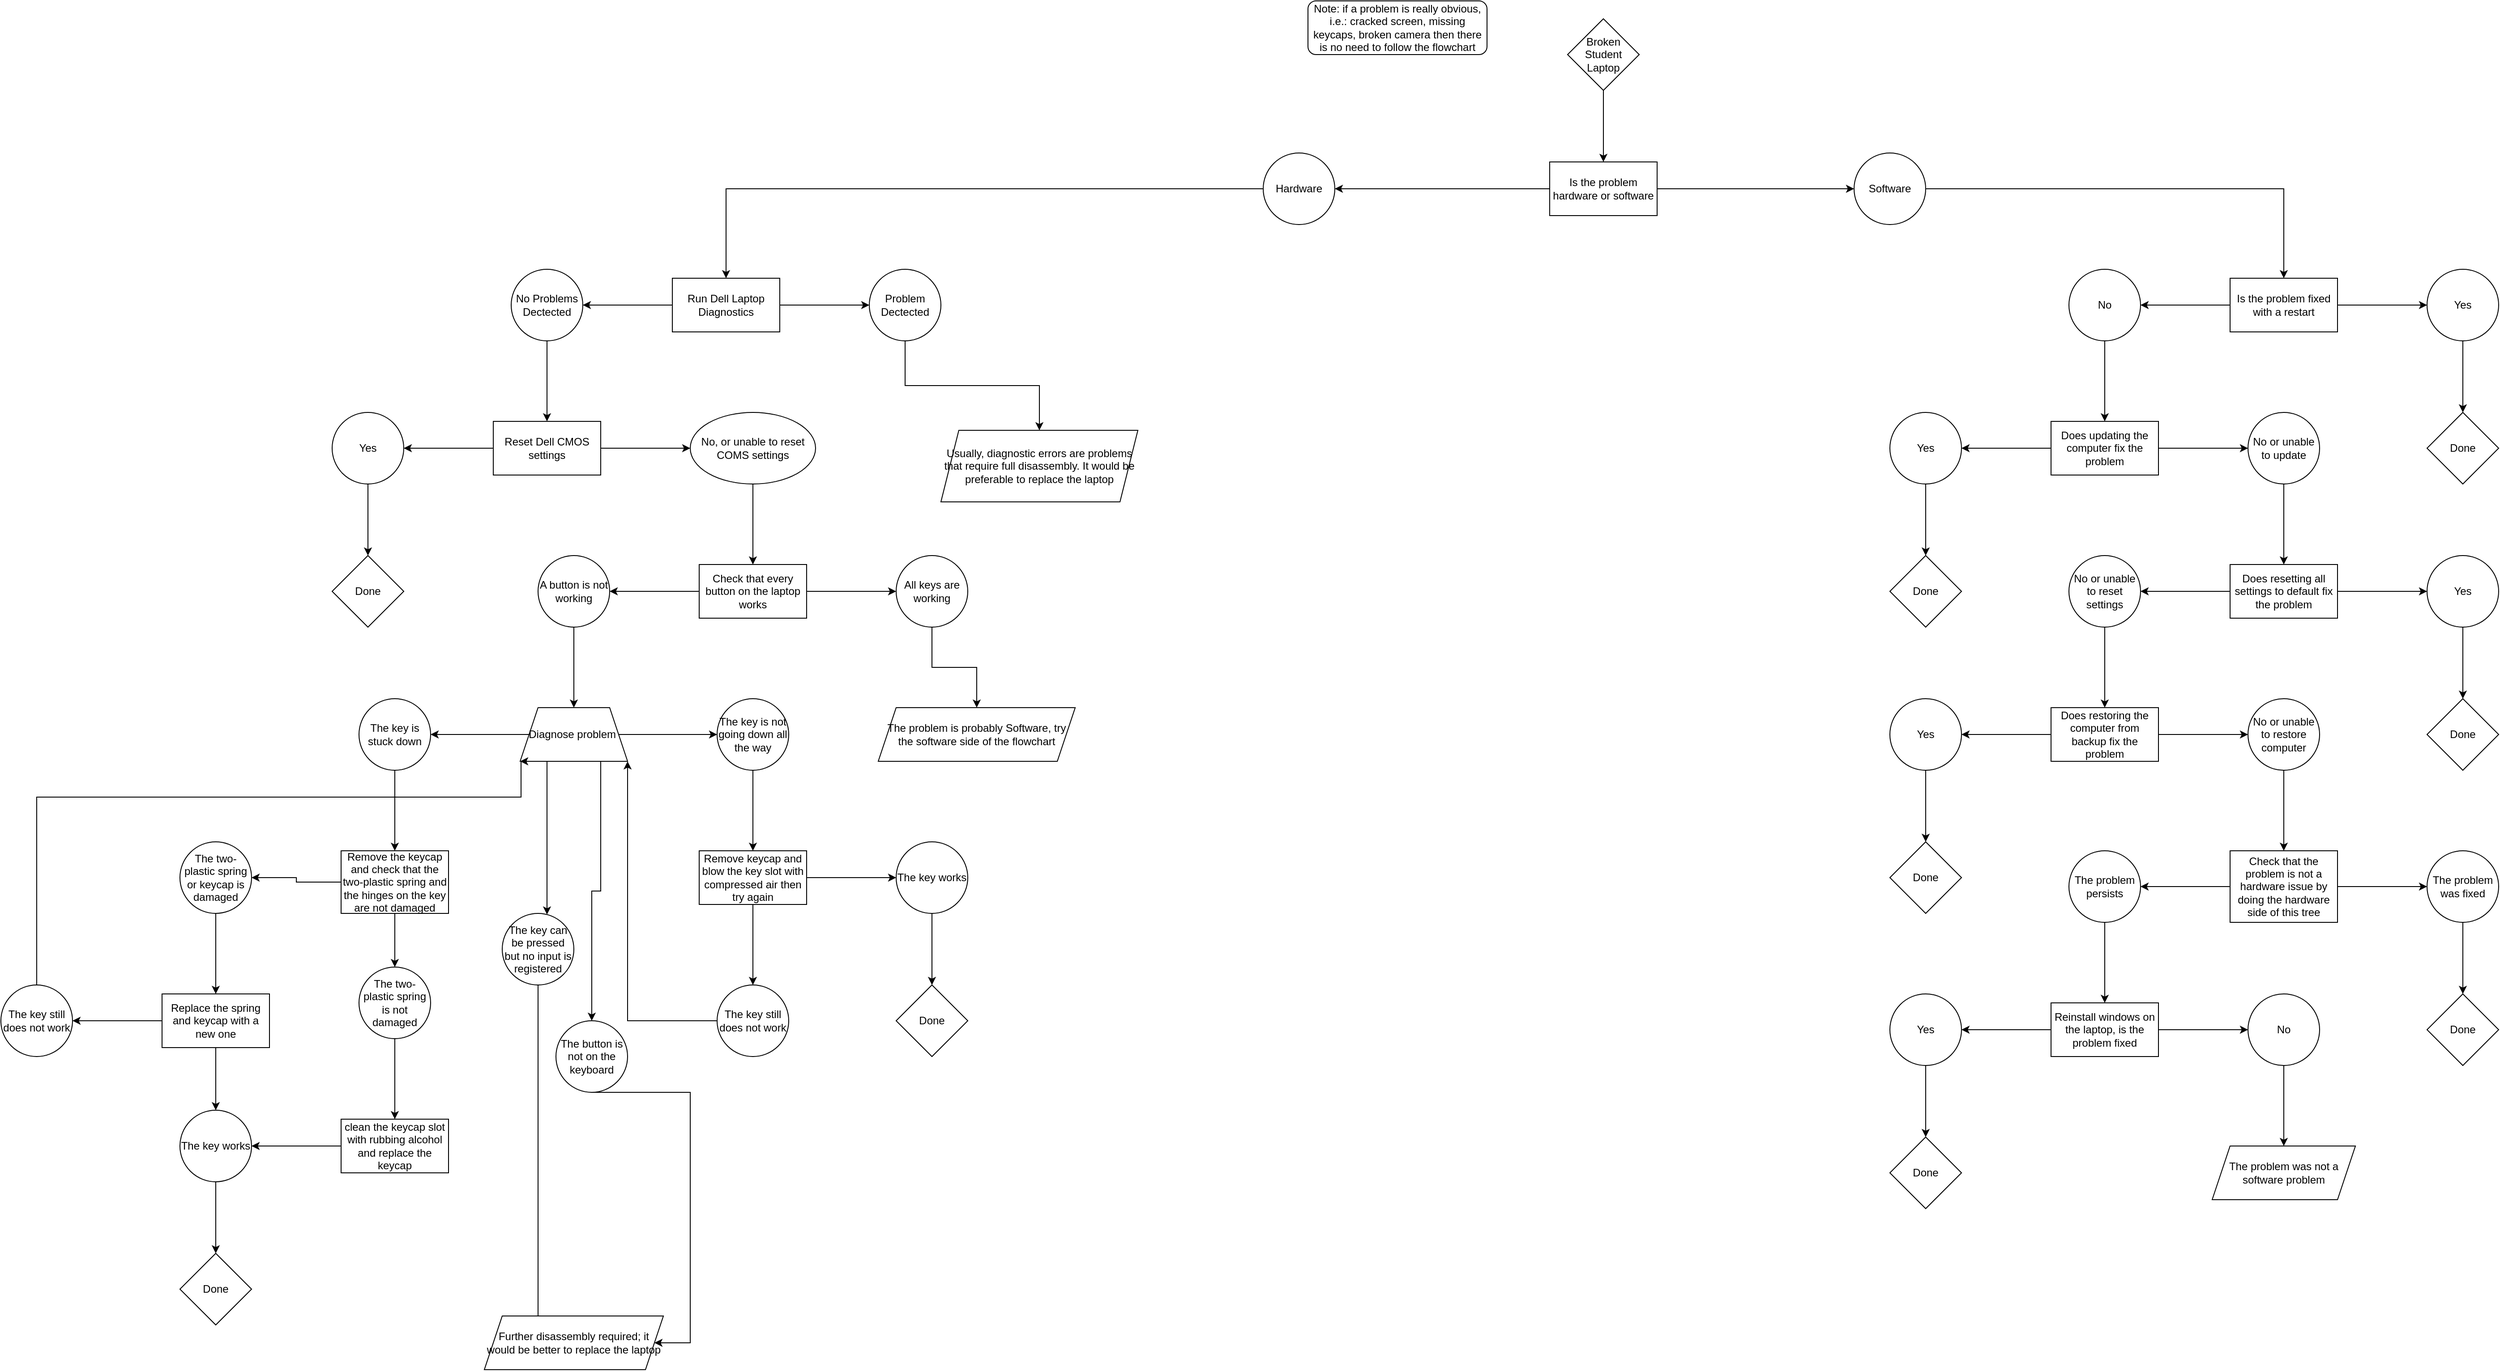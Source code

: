 <mxfile version="20.8.4" type="github">
  <diagram id="bGvrxRj8U3dmUhCTGbN-" name="Page-1">
    <mxGraphModel dx="2811" dy="659" grid="1" gridSize="10" guides="1" tooltips="1" connect="1" arrows="1" fold="1" page="1" pageScale="1" pageWidth="850" pageHeight="1100" math="0" shadow="0">
      <root>
        <mxCell id="0" />
        <mxCell id="1" parent="0" />
        <mxCell id="kA7GPqTjZ7eNshGZkS2o-3" style="edgeStyle=orthogonalEdgeStyle;rounded=0;orthogonalLoop=1;jettySize=auto;html=1;entryX=0.5;entryY=0;entryDx=0;entryDy=0;" edge="1" parent="1" source="kA7GPqTjZ7eNshGZkS2o-1" target="kA7GPqTjZ7eNshGZkS2o-2">
          <mxGeometry relative="1" as="geometry" />
        </mxCell>
        <mxCell id="kA7GPqTjZ7eNshGZkS2o-1" value="Broken Student Laptop" style="rhombus;whiteSpace=wrap;html=1;" vertex="1" parent="1">
          <mxGeometry x="360" y="40" width="80" height="80" as="geometry" />
        </mxCell>
        <mxCell id="kA7GPqTjZ7eNshGZkS2o-7" value="" style="edgeStyle=orthogonalEdgeStyle;rounded=0;orthogonalLoop=1;jettySize=auto;html=1;" edge="1" parent="1" source="kA7GPqTjZ7eNshGZkS2o-2" target="kA7GPqTjZ7eNshGZkS2o-6">
          <mxGeometry relative="1" as="geometry" />
        </mxCell>
        <mxCell id="kA7GPqTjZ7eNshGZkS2o-117" value="" style="edgeStyle=orthogonalEdgeStyle;rounded=0;orthogonalLoop=1;jettySize=auto;html=1;" edge="1" parent="1" source="kA7GPqTjZ7eNshGZkS2o-2" target="kA7GPqTjZ7eNshGZkS2o-116">
          <mxGeometry relative="1" as="geometry" />
        </mxCell>
        <mxCell id="kA7GPqTjZ7eNshGZkS2o-2" value="Is the problem hardware or software" style="whiteSpace=wrap;html=1;" vertex="1" parent="1">
          <mxGeometry x="340" y="200" width="120" height="60" as="geometry" />
        </mxCell>
        <mxCell id="kA7GPqTjZ7eNshGZkS2o-9" value="" style="edgeStyle=orthogonalEdgeStyle;rounded=0;orthogonalLoop=1;jettySize=auto;html=1;" edge="1" parent="1" source="kA7GPqTjZ7eNshGZkS2o-6" target="kA7GPqTjZ7eNshGZkS2o-8">
          <mxGeometry relative="1" as="geometry" />
        </mxCell>
        <mxCell id="kA7GPqTjZ7eNshGZkS2o-6" value="Software" style="ellipse;whiteSpace=wrap;html=1;" vertex="1" parent="1">
          <mxGeometry x="680" y="190" width="80" height="80" as="geometry" />
        </mxCell>
        <mxCell id="kA7GPqTjZ7eNshGZkS2o-11" value="" style="edgeStyle=orthogonalEdgeStyle;rounded=0;orthogonalLoop=1;jettySize=auto;html=1;" edge="1" parent="1" source="kA7GPqTjZ7eNshGZkS2o-8" target="kA7GPqTjZ7eNshGZkS2o-10">
          <mxGeometry relative="1" as="geometry" />
        </mxCell>
        <mxCell id="kA7GPqTjZ7eNshGZkS2o-18" value="" style="edgeStyle=orthogonalEdgeStyle;rounded=0;orthogonalLoop=1;jettySize=auto;html=1;" edge="1" parent="1" source="kA7GPqTjZ7eNshGZkS2o-8" target="kA7GPqTjZ7eNshGZkS2o-17">
          <mxGeometry relative="1" as="geometry" />
        </mxCell>
        <mxCell id="kA7GPqTjZ7eNshGZkS2o-8" value="Is the problem fixed with a restart" style="whiteSpace=wrap;html=1;" vertex="1" parent="1">
          <mxGeometry x="1100" y="330" width="120" height="60" as="geometry" />
        </mxCell>
        <mxCell id="kA7GPqTjZ7eNshGZkS2o-16" value="" style="edgeStyle=orthogonalEdgeStyle;rounded=0;orthogonalLoop=1;jettySize=auto;html=1;" edge="1" parent="1" source="kA7GPqTjZ7eNshGZkS2o-10" target="kA7GPqTjZ7eNshGZkS2o-15">
          <mxGeometry relative="1" as="geometry" />
        </mxCell>
        <mxCell id="kA7GPqTjZ7eNshGZkS2o-10" value="Yes" style="ellipse;whiteSpace=wrap;html=1;" vertex="1" parent="1">
          <mxGeometry x="1320" y="320" width="80" height="80" as="geometry" />
        </mxCell>
        <mxCell id="kA7GPqTjZ7eNshGZkS2o-15" value="Done" style="rhombus;whiteSpace=wrap;html=1;" vertex="1" parent="1">
          <mxGeometry x="1320" y="480" width="80" height="80" as="geometry" />
        </mxCell>
        <mxCell id="kA7GPqTjZ7eNshGZkS2o-20" value="" style="edgeStyle=orthogonalEdgeStyle;rounded=0;orthogonalLoop=1;jettySize=auto;html=1;" edge="1" parent="1" source="kA7GPqTjZ7eNshGZkS2o-17" target="kA7GPqTjZ7eNshGZkS2o-19">
          <mxGeometry relative="1" as="geometry" />
        </mxCell>
        <mxCell id="kA7GPqTjZ7eNshGZkS2o-17" value="No" style="ellipse;whiteSpace=wrap;html=1;" vertex="1" parent="1">
          <mxGeometry x="920" y="320" width="80" height="80" as="geometry" />
        </mxCell>
        <mxCell id="kA7GPqTjZ7eNshGZkS2o-22" value="" style="edgeStyle=orthogonalEdgeStyle;rounded=0;orthogonalLoop=1;jettySize=auto;html=1;" edge="1" parent="1" source="kA7GPqTjZ7eNshGZkS2o-19" target="kA7GPqTjZ7eNshGZkS2o-21">
          <mxGeometry relative="1" as="geometry" />
        </mxCell>
        <mxCell id="kA7GPqTjZ7eNshGZkS2o-24" value="" style="edgeStyle=orthogonalEdgeStyle;rounded=0;orthogonalLoop=1;jettySize=auto;html=1;" edge="1" parent="1" source="kA7GPqTjZ7eNshGZkS2o-19" target="kA7GPqTjZ7eNshGZkS2o-23">
          <mxGeometry relative="1" as="geometry" />
        </mxCell>
        <mxCell id="kA7GPqTjZ7eNshGZkS2o-19" value="Does updating the computer fix the problem" style="whiteSpace=wrap;html=1;" vertex="1" parent="1">
          <mxGeometry x="900" y="490" width="120" height="60" as="geometry" />
        </mxCell>
        <mxCell id="kA7GPqTjZ7eNshGZkS2o-26" value="" style="edgeStyle=orthogonalEdgeStyle;rounded=0;orthogonalLoop=1;jettySize=auto;html=1;" edge="1" parent="1" source="kA7GPqTjZ7eNshGZkS2o-21" target="kA7GPqTjZ7eNshGZkS2o-25">
          <mxGeometry relative="1" as="geometry" />
        </mxCell>
        <mxCell id="kA7GPqTjZ7eNshGZkS2o-21" value="Yes" style="ellipse;whiteSpace=wrap;html=1;" vertex="1" parent="1">
          <mxGeometry x="720" y="480" width="80" height="80" as="geometry" />
        </mxCell>
        <mxCell id="kA7GPqTjZ7eNshGZkS2o-28" value="" style="edgeStyle=orthogonalEdgeStyle;rounded=0;orthogonalLoop=1;jettySize=auto;html=1;" edge="1" parent="1" source="kA7GPqTjZ7eNshGZkS2o-23" target="kA7GPqTjZ7eNshGZkS2o-27">
          <mxGeometry relative="1" as="geometry" />
        </mxCell>
        <mxCell id="kA7GPqTjZ7eNshGZkS2o-23" value="No or unable to update" style="ellipse;whiteSpace=wrap;html=1;" vertex="1" parent="1">
          <mxGeometry x="1120" y="480" width="80" height="80" as="geometry" />
        </mxCell>
        <mxCell id="kA7GPqTjZ7eNshGZkS2o-25" value="Done" style="rhombus;whiteSpace=wrap;html=1;" vertex="1" parent="1">
          <mxGeometry x="720" y="640" width="80" height="80" as="geometry" />
        </mxCell>
        <mxCell id="kA7GPqTjZ7eNshGZkS2o-30" value="" style="edgeStyle=orthogonalEdgeStyle;rounded=0;orthogonalLoop=1;jettySize=auto;html=1;" edge="1" parent="1" source="kA7GPqTjZ7eNshGZkS2o-27" target="kA7GPqTjZ7eNshGZkS2o-29">
          <mxGeometry relative="1" as="geometry" />
        </mxCell>
        <mxCell id="kA7GPqTjZ7eNshGZkS2o-32" value="" style="edgeStyle=orthogonalEdgeStyle;rounded=0;orthogonalLoop=1;jettySize=auto;html=1;" edge="1" parent="1" source="kA7GPqTjZ7eNshGZkS2o-27" target="kA7GPqTjZ7eNshGZkS2o-31">
          <mxGeometry relative="1" as="geometry" />
        </mxCell>
        <mxCell id="kA7GPqTjZ7eNshGZkS2o-27" value="Does resetting all settings to default fix the problem" style="whiteSpace=wrap;html=1;" vertex="1" parent="1">
          <mxGeometry x="1100" y="650" width="120" height="60" as="geometry" />
        </mxCell>
        <mxCell id="kA7GPqTjZ7eNshGZkS2o-36" value="" style="edgeStyle=orthogonalEdgeStyle;rounded=0;orthogonalLoop=1;jettySize=auto;html=1;" edge="1" parent="1" source="kA7GPqTjZ7eNshGZkS2o-29" target="kA7GPqTjZ7eNshGZkS2o-35">
          <mxGeometry relative="1" as="geometry" />
        </mxCell>
        <mxCell id="kA7GPqTjZ7eNshGZkS2o-29" value="No or unable to reset settings" style="ellipse;whiteSpace=wrap;html=1;" vertex="1" parent="1">
          <mxGeometry x="920" y="640" width="80" height="80" as="geometry" />
        </mxCell>
        <mxCell id="kA7GPqTjZ7eNshGZkS2o-34" value="" style="edgeStyle=orthogonalEdgeStyle;rounded=0;orthogonalLoop=1;jettySize=auto;html=1;" edge="1" parent="1" source="kA7GPqTjZ7eNshGZkS2o-31" target="kA7GPqTjZ7eNshGZkS2o-33">
          <mxGeometry relative="1" as="geometry" />
        </mxCell>
        <mxCell id="kA7GPqTjZ7eNshGZkS2o-31" value="Yes" style="ellipse;whiteSpace=wrap;html=1;" vertex="1" parent="1">
          <mxGeometry x="1320" y="640" width="80" height="80" as="geometry" />
        </mxCell>
        <mxCell id="kA7GPqTjZ7eNshGZkS2o-33" value="Done" style="rhombus;whiteSpace=wrap;html=1;" vertex="1" parent="1">
          <mxGeometry x="1320" y="800" width="80" height="80" as="geometry" />
        </mxCell>
        <mxCell id="kA7GPqTjZ7eNshGZkS2o-38" value="" style="edgeStyle=orthogonalEdgeStyle;rounded=0;orthogonalLoop=1;jettySize=auto;html=1;" edge="1" parent="1" source="kA7GPqTjZ7eNshGZkS2o-35" target="kA7GPqTjZ7eNshGZkS2o-37">
          <mxGeometry relative="1" as="geometry" />
        </mxCell>
        <mxCell id="kA7GPqTjZ7eNshGZkS2o-40" value="" style="edgeStyle=orthogonalEdgeStyle;rounded=0;orthogonalLoop=1;jettySize=auto;html=1;" edge="1" parent="1" source="kA7GPqTjZ7eNshGZkS2o-35" target="kA7GPqTjZ7eNshGZkS2o-39">
          <mxGeometry relative="1" as="geometry" />
        </mxCell>
        <mxCell id="kA7GPqTjZ7eNshGZkS2o-35" value="Does restoring the computer from backup fix the problem" style="whiteSpace=wrap;html=1;" vertex="1" parent="1">
          <mxGeometry x="900" y="810" width="120" height="60" as="geometry" />
        </mxCell>
        <mxCell id="kA7GPqTjZ7eNshGZkS2o-50" value="" style="edgeStyle=orthogonalEdgeStyle;rounded=0;orthogonalLoop=1;jettySize=auto;html=1;" edge="1" parent="1" source="kA7GPqTjZ7eNshGZkS2o-37" target="kA7GPqTjZ7eNshGZkS2o-49">
          <mxGeometry relative="1" as="geometry" />
        </mxCell>
        <mxCell id="kA7GPqTjZ7eNshGZkS2o-37" value="No or unable to restore computer" style="ellipse;whiteSpace=wrap;html=1;" vertex="1" parent="1">
          <mxGeometry x="1120" y="800" width="80" height="80" as="geometry" />
        </mxCell>
        <mxCell id="kA7GPqTjZ7eNshGZkS2o-42" value="" style="edgeStyle=orthogonalEdgeStyle;rounded=0;orthogonalLoop=1;jettySize=auto;html=1;" edge="1" parent="1" source="kA7GPqTjZ7eNshGZkS2o-39" target="kA7GPqTjZ7eNshGZkS2o-41">
          <mxGeometry relative="1" as="geometry" />
        </mxCell>
        <mxCell id="kA7GPqTjZ7eNshGZkS2o-39" value="Yes" style="ellipse;whiteSpace=wrap;html=1;" vertex="1" parent="1">
          <mxGeometry x="720" y="800" width="80" height="80" as="geometry" />
        </mxCell>
        <mxCell id="kA7GPqTjZ7eNshGZkS2o-41" value="Done" style="rhombus;whiteSpace=wrap;html=1;" vertex="1" parent="1">
          <mxGeometry x="720" y="960" width="80" height="80" as="geometry" />
        </mxCell>
        <mxCell id="kA7GPqTjZ7eNshGZkS2o-52" value="" style="edgeStyle=orthogonalEdgeStyle;rounded=0;orthogonalLoop=1;jettySize=auto;html=1;" edge="1" parent="1" source="kA7GPqTjZ7eNshGZkS2o-49" target="kA7GPqTjZ7eNshGZkS2o-51">
          <mxGeometry relative="1" as="geometry" />
        </mxCell>
        <mxCell id="kA7GPqTjZ7eNshGZkS2o-56" value="" style="edgeStyle=orthogonalEdgeStyle;rounded=0;orthogonalLoop=1;jettySize=auto;html=1;" edge="1" parent="1" source="kA7GPqTjZ7eNshGZkS2o-49" target="kA7GPqTjZ7eNshGZkS2o-55">
          <mxGeometry relative="1" as="geometry" />
        </mxCell>
        <mxCell id="kA7GPqTjZ7eNshGZkS2o-49" value="Check that the problem is not a hardware issue by doing the hardware side of this tree" style="whiteSpace=wrap;html=1;" vertex="1" parent="1">
          <mxGeometry x="1100" y="970" width="120" height="80" as="geometry" />
        </mxCell>
        <mxCell id="kA7GPqTjZ7eNshGZkS2o-54" value="" style="edgeStyle=orthogonalEdgeStyle;rounded=0;orthogonalLoop=1;jettySize=auto;html=1;" edge="1" parent="1" source="kA7GPqTjZ7eNshGZkS2o-51" target="kA7GPqTjZ7eNshGZkS2o-53">
          <mxGeometry relative="1" as="geometry" />
        </mxCell>
        <mxCell id="kA7GPqTjZ7eNshGZkS2o-51" value="The problem was fixed" style="ellipse;whiteSpace=wrap;html=1;" vertex="1" parent="1">
          <mxGeometry x="1320" y="970" width="80" height="80" as="geometry" />
        </mxCell>
        <mxCell id="kA7GPqTjZ7eNshGZkS2o-53" value="Done" style="rhombus;whiteSpace=wrap;html=1;" vertex="1" parent="1">
          <mxGeometry x="1320" y="1130" width="80" height="80" as="geometry" />
        </mxCell>
        <mxCell id="kA7GPqTjZ7eNshGZkS2o-58" value="" style="edgeStyle=orthogonalEdgeStyle;rounded=0;orthogonalLoop=1;jettySize=auto;html=1;" edge="1" parent="1" source="kA7GPqTjZ7eNshGZkS2o-55" target="kA7GPqTjZ7eNshGZkS2o-57">
          <mxGeometry relative="1" as="geometry" />
        </mxCell>
        <mxCell id="kA7GPqTjZ7eNshGZkS2o-55" value="The problem persists" style="ellipse;whiteSpace=wrap;html=1;" vertex="1" parent="1">
          <mxGeometry x="920" y="970" width="80" height="80" as="geometry" />
        </mxCell>
        <mxCell id="kA7GPqTjZ7eNshGZkS2o-60" value="" style="edgeStyle=orthogonalEdgeStyle;rounded=0;orthogonalLoop=1;jettySize=auto;html=1;" edge="1" parent="1" source="kA7GPqTjZ7eNshGZkS2o-57" target="kA7GPqTjZ7eNshGZkS2o-59">
          <mxGeometry relative="1" as="geometry" />
        </mxCell>
        <mxCell id="kA7GPqTjZ7eNshGZkS2o-62" value="" style="edgeStyle=orthogonalEdgeStyle;rounded=0;orthogonalLoop=1;jettySize=auto;html=1;" edge="1" parent="1" source="kA7GPqTjZ7eNshGZkS2o-57" target="kA7GPqTjZ7eNshGZkS2o-61">
          <mxGeometry relative="1" as="geometry" />
        </mxCell>
        <mxCell id="kA7GPqTjZ7eNshGZkS2o-57" value="Reinstall windows on the laptop, is the problem fixed" style="whiteSpace=wrap;html=1;" vertex="1" parent="1">
          <mxGeometry x="900" y="1140" width="120" height="60" as="geometry" />
        </mxCell>
        <mxCell id="kA7GPqTjZ7eNshGZkS2o-66" style="edgeStyle=orthogonalEdgeStyle;rounded=0;orthogonalLoop=1;jettySize=auto;html=1;exitX=0.5;exitY=1;exitDx=0;exitDy=0;entryX=0.5;entryY=0;entryDx=0;entryDy=0;" edge="1" parent="1" source="kA7GPqTjZ7eNshGZkS2o-59" target="kA7GPqTjZ7eNshGZkS2o-65">
          <mxGeometry relative="1" as="geometry" />
        </mxCell>
        <mxCell id="kA7GPqTjZ7eNshGZkS2o-59" value="No" style="ellipse;whiteSpace=wrap;html=1;" vertex="1" parent="1">
          <mxGeometry x="1120" y="1130" width="80" height="80" as="geometry" />
        </mxCell>
        <mxCell id="kA7GPqTjZ7eNshGZkS2o-64" value="" style="edgeStyle=orthogonalEdgeStyle;rounded=0;orthogonalLoop=1;jettySize=auto;html=1;" edge="1" parent="1" source="kA7GPqTjZ7eNshGZkS2o-61" target="kA7GPqTjZ7eNshGZkS2o-63">
          <mxGeometry relative="1" as="geometry" />
        </mxCell>
        <mxCell id="kA7GPqTjZ7eNshGZkS2o-61" value="Yes" style="ellipse;whiteSpace=wrap;html=1;" vertex="1" parent="1">
          <mxGeometry x="720" y="1130" width="80" height="80" as="geometry" />
        </mxCell>
        <mxCell id="kA7GPqTjZ7eNshGZkS2o-63" value="Done" style="rhombus;whiteSpace=wrap;html=1;" vertex="1" parent="1">
          <mxGeometry x="720" y="1290" width="80" height="80" as="geometry" />
        </mxCell>
        <mxCell id="kA7GPqTjZ7eNshGZkS2o-65" value="The problem was not a software problem" style="shape=parallelogram;perimeter=parallelogramPerimeter;whiteSpace=wrap;html=1;fixedSize=1;" vertex="1" parent="1">
          <mxGeometry x="1080" y="1300" width="160" height="60" as="geometry" />
        </mxCell>
        <mxCell id="kA7GPqTjZ7eNshGZkS2o-119" value="" style="edgeStyle=orthogonalEdgeStyle;rounded=0;orthogonalLoop=1;jettySize=auto;html=1;" edge="1" parent="1" source="kA7GPqTjZ7eNshGZkS2o-116" target="kA7GPqTjZ7eNshGZkS2o-118">
          <mxGeometry relative="1" as="geometry" />
        </mxCell>
        <mxCell id="kA7GPqTjZ7eNshGZkS2o-116" value="Hardware" style="ellipse;whiteSpace=wrap;html=1;" vertex="1" parent="1">
          <mxGeometry x="20" y="190" width="80" height="80" as="geometry" />
        </mxCell>
        <mxCell id="kA7GPqTjZ7eNshGZkS2o-121" value="" style="edgeStyle=orthogonalEdgeStyle;rounded=0;orthogonalLoop=1;jettySize=auto;html=1;" edge="1" parent="1" source="kA7GPqTjZ7eNshGZkS2o-118" target="kA7GPqTjZ7eNshGZkS2o-120">
          <mxGeometry relative="1" as="geometry" />
        </mxCell>
        <mxCell id="kA7GPqTjZ7eNshGZkS2o-123" value="" style="edgeStyle=orthogonalEdgeStyle;rounded=0;orthogonalLoop=1;jettySize=auto;html=1;" edge="1" parent="1" source="kA7GPqTjZ7eNshGZkS2o-118" target="kA7GPqTjZ7eNshGZkS2o-122">
          <mxGeometry relative="1" as="geometry" />
        </mxCell>
        <mxCell id="kA7GPqTjZ7eNshGZkS2o-118" value="Run Dell Laptop Diagnostics" style="whiteSpace=wrap;html=1;" vertex="1" parent="1">
          <mxGeometry x="-640" y="330" width="120" height="60" as="geometry" />
        </mxCell>
        <mxCell id="kA7GPqTjZ7eNshGZkS2o-125" value="" style="edgeStyle=orthogonalEdgeStyle;rounded=0;orthogonalLoop=1;jettySize=auto;html=1;" edge="1" parent="1" source="kA7GPqTjZ7eNshGZkS2o-120" target="kA7GPqTjZ7eNshGZkS2o-124">
          <mxGeometry relative="1" as="geometry" />
        </mxCell>
        <mxCell id="kA7GPqTjZ7eNshGZkS2o-120" value="No Problems Dectected" style="ellipse;whiteSpace=wrap;html=1;" vertex="1" parent="1">
          <mxGeometry x="-820" y="320" width="80" height="80" as="geometry" />
        </mxCell>
        <mxCell id="kA7GPqTjZ7eNshGZkS2o-192" value="" style="edgeStyle=orthogonalEdgeStyle;rounded=0;orthogonalLoop=1;jettySize=auto;html=1;" edge="1" parent="1" source="kA7GPqTjZ7eNshGZkS2o-122" target="kA7GPqTjZ7eNshGZkS2o-191">
          <mxGeometry relative="1" as="geometry" />
        </mxCell>
        <mxCell id="kA7GPqTjZ7eNshGZkS2o-122" value="Problem Dectected" style="ellipse;whiteSpace=wrap;html=1;" vertex="1" parent="1">
          <mxGeometry x="-420" y="320" width="80" height="80" as="geometry" />
        </mxCell>
        <mxCell id="kA7GPqTjZ7eNshGZkS2o-127" value="" style="edgeStyle=orthogonalEdgeStyle;rounded=0;orthogonalLoop=1;jettySize=auto;html=1;" edge="1" parent="1" source="kA7GPqTjZ7eNshGZkS2o-124" target="kA7GPqTjZ7eNshGZkS2o-126">
          <mxGeometry relative="1" as="geometry" />
        </mxCell>
        <mxCell id="kA7GPqTjZ7eNshGZkS2o-129" value="" style="edgeStyle=orthogonalEdgeStyle;rounded=0;orthogonalLoop=1;jettySize=auto;html=1;" edge="1" parent="1" source="kA7GPqTjZ7eNshGZkS2o-124" target="kA7GPqTjZ7eNshGZkS2o-128">
          <mxGeometry relative="1" as="geometry" />
        </mxCell>
        <mxCell id="kA7GPqTjZ7eNshGZkS2o-124" value="Reset Dell CMOS settings" style="whiteSpace=wrap;html=1;" vertex="1" parent="1">
          <mxGeometry x="-840" y="490" width="120" height="60" as="geometry" />
        </mxCell>
        <mxCell id="kA7GPqTjZ7eNshGZkS2o-135" value="" style="edgeStyle=orthogonalEdgeStyle;rounded=0;orthogonalLoop=1;jettySize=auto;html=1;" edge="1" parent="1" source="kA7GPqTjZ7eNshGZkS2o-126" target="kA7GPqTjZ7eNshGZkS2o-134">
          <mxGeometry relative="1" as="geometry" />
        </mxCell>
        <mxCell id="kA7GPqTjZ7eNshGZkS2o-126" value="No, or unable to reset COMS settings" style="ellipse;whiteSpace=wrap;html=1;" vertex="1" parent="1">
          <mxGeometry x="-620" y="480" width="140" height="80" as="geometry" />
        </mxCell>
        <mxCell id="kA7GPqTjZ7eNshGZkS2o-133" value="" style="edgeStyle=orthogonalEdgeStyle;rounded=0;orthogonalLoop=1;jettySize=auto;html=1;" edge="1" parent="1" source="kA7GPqTjZ7eNshGZkS2o-128" target="kA7GPqTjZ7eNshGZkS2o-132">
          <mxGeometry relative="1" as="geometry" />
        </mxCell>
        <mxCell id="kA7GPqTjZ7eNshGZkS2o-128" value="Yes" style="ellipse;whiteSpace=wrap;html=1;" vertex="1" parent="1">
          <mxGeometry x="-1020" y="480" width="80" height="80" as="geometry" />
        </mxCell>
        <mxCell id="kA7GPqTjZ7eNshGZkS2o-132" value="Done" style="rhombus;whiteSpace=wrap;html=1;" vertex="1" parent="1">
          <mxGeometry x="-1020" y="640" width="80" height="80" as="geometry" />
        </mxCell>
        <mxCell id="kA7GPqTjZ7eNshGZkS2o-138" value="" style="edgeStyle=orthogonalEdgeStyle;rounded=0;orthogonalLoop=1;jettySize=auto;html=1;" edge="1" parent="1" source="kA7GPqTjZ7eNshGZkS2o-134" target="kA7GPqTjZ7eNshGZkS2o-137">
          <mxGeometry relative="1" as="geometry" />
        </mxCell>
        <mxCell id="kA7GPqTjZ7eNshGZkS2o-140" value="" style="edgeStyle=orthogonalEdgeStyle;rounded=0;orthogonalLoop=1;jettySize=auto;html=1;" edge="1" parent="1" source="kA7GPqTjZ7eNshGZkS2o-134" target="kA7GPqTjZ7eNshGZkS2o-139">
          <mxGeometry relative="1" as="geometry" />
        </mxCell>
        <mxCell id="kA7GPqTjZ7eNshGZkS2o-134" value="Check that every button on the laptop works" style="whiteSpace=wrap;html=1;" vertex="1" parent="1">
          <mxGeometry x="-610" y="650" width="120" height="60" as="geometry" />
        </mxCell>
        <mxCell id="kA7GPqTjZ7eNshGZkS2o-143" value="" style="edgeStyle=orthogonalEdgeStyle;rounded=0;orthogonalLoop=1;jettySize=auto;html=1;" edge="1" parent="1" source="kA7GPqTjZ7eNshGZkS2o-137" target="kA7GPqTjZ7eNshGZkS2o-142">
          <mxGeometry relative="1" as="geometry" />
        </mxCell>
        <mxCell id="kA7GPqTjZ7eNshGZkS2o-137" value="A button is not working" style="ellipse;whiteSpace=wrap;html=1;" vertex="1" parent="1">
          <mxGeometry x="-790" y="640" width="80" height="80" as="geometry" />
        </mxCell>
        <mxCell id="kA7GPqTjZ7eNshGZkS2o-194" value="" style="edgeStyle=orthogonalEdgeStyle;rounded=0;orthogonalLoop=1;jettySize=auto;html=1;" edge="1" parent="1" source="kA7GPqTjZ7eNshGZkS2o-139" target="kA7GPqTjZ7eNshGZkS2o-193">
          <mxGeometry relative="1" as="geometry" />
        </mxCell>
        <mxCell id="kA7GPqTjZ7eNshGZkS2o-139" value="All keys are working" style="ellipse;whiteSpace=wrap;html=1;" vertex="1" parent="1">
          <mxGeometry x="-390" y="640" width="80" height="80" as="geometry" />
        </mxCell>
        <mxCell id="kA7GPqTjZ7eNshGZkS2o-145" value="" style="edgeStyle=orthogonalEdgeStyle;rounded=0;orthogonalLoop=1;jettySize=auto;html=1;" edge="1" parent="1" source="kA7GPqTjZ7eNshGZkS2o-142" target="kA7GPqTjZ7eNshGZkS2o-144">
          <mxGeometry relative="1" as="geometry" />
        </mxCell>
        <mxCell id="kA7GPqTjZ7eNshGZkS2o-158" value="" style="edgeStyle=orthogonalEdgeStyle;rounded=0;orthogonalLoop=1;jettySize=auto;html=1;" edge="1" parent="1" source="kA7GPqTjZ7eNshGZkS2o-142" target="kA7GPqTjZ7eNshGZkS2o-157">
          <mxGeometry relative="1" as="geometry" />
        </mxCell>
        <mxCell id="kA7GPqTjZ7eNshGZkS2o-183" value="" style="edgeStyle=orthogonalEdgeStyle;rounded=0;orthogonalLoop=1;jettySize=auto;html=1;" edge="1" parent="1" source="kA7GPqTjZ7eNshGZkS2o-142" target="kA7GPqTjZ7eNshGZkS2o-182">
          <mxGeometry relative="1" as="geometry">
            <Array as="points">
              <mxPoint x="-780" y="890" />
              <mxPoint x="-780" y="890" />
            </Array>
          </mxGeometry>
        </mxCell>
        <mxCell id="kA7GPqTjZ7eNshGZkS2o-185" style="edgeStyle=orthogonalEdgeStyle;rounded=0;orthogonalLoop=1;jettySize=auto;html=1;exitX=0.75;exitY=1;exitDx=0;exitDy=0;entryX=0.5;entryY=0;entryDx=0;entryDy=0;" edge="1" parent="1" source="kA7GPqTjZ7eNshGZkS2o-142" target="kA7GPqTjZ7eNshGZkS2o-186">
          <mxGeometry relative="1" as="geometry">
            <mxPoint x="-720.444" y="1380" as="targetPoint" />
          </mxGeometry>
        </mxCell>
        <mxCell id="kA7GPqTjZ7eNshGZkS2o-142" value="Diagnose problem&amp;nbsp;" style="shape=trapezoid;perimeter=trapezoidPerimeter;whiteSpace=wrap;html=1;fixedSize=1;" vertex="1" parent="1">
          <mxGeometry x="-810" y="810" width="120" height="60" as="geometry" />
        </mxCell>
        <mxCell id="kA7GPqTjZ7eNshGZkS2o-148" value="" style="edgeStyle=orthogonalEdgeStyle;rounded=0;orthogonalLoop=1;jettySize=auto;html=1;" edge="1" parent="1" source="kA7GPqTjZ7eNshGZkS2o-144" target="kA7GPqTjZ7eNshGZkS2o-147">
          <mxGeometry relative="1" as="geometry" />
        </mxCell>
        <mxCell id="kA7GPqTjZ7eNshGZkS2o-144" value="The key is not going down all the way" style="ellipse;whiteSpace=wrap;html=1;" vertex="1" parent="1">
          <mxGeometry x="-590" y="800" width="80" height="80" as="geometry" />
        </mxCell>
        <mxCell id="kA7GPqTjZ7eNshGZkS2o-150" value="" style="edgeStyle=orthogonalEdgeStyle;rounded=0;orthogonalLoop=1;jettySize=auto;html=1;" edge="1" parent="1" source="kA7GPqTjZ7eNshGZkS2o-147" target="kA7GPqTjZ7eNshGZkS2o-149">
          <mxGeometry relative="1" as="geometry" />
        </mxCell>
        <mxCell id="kA7GPqTjZ7eNshGZkS2o-155" value="" style="edgeStyle=orthogonalEdgeStyle;rounded=0;orthogonalLoop=1;jettySize=auto;html=1;" edge="1" parent="1" source="kA7GPqTjZ7eNshGZkS2o-147" target="kA7GPqTjZ7eNshGZkS2o-154">
          <mxGeometry relative="1" as="geometry" />
        </mxCell>
        <mxCell id="kA7GPqTjZ7eNshGZkS2o-147" value="Remove keycap and blow the key slot with compressed air then try again" style="whiteSpace=wrap;html=1;" vertex="1" parent="1">
          <mxGeometry x="-610" y="970" width="120" height="60" as="geometry" />
        </mxCell>
        <mxCell id="kA7GPqTjZ7eNshGZkS2o-152" value="" style="edgeStyle=orthogonalEdgeStyle;rounded=0;orthogonalLoop=1;jettySize=auto;html=1;" edge="1" parent="1" source="kA7GPqTjZ7eNshGZkS2o-149" target="kA7GPqTjZ7eNshGZkS2o-151">
          <mxGeometry relative="1" as="geometry" />
        </mxCell>
        <mxCell id="kA7GPqTjZ7eNshGZkS2o-149" value="The key works" style="ellipse;whiteSpace=wrap;html=1;" vertex="1" parent="1">
          <mxGeometry x="-390" y="960" width="80" height="80" as="geometry" />
        </mxCell>
        <mxCell id="kA7GPqTjZ7eNshGZkS2o-151" value="Done" style="rhombus;whiteSpace=wrap;html=1;" vertex="1" parent="1">
          <mxGeometry x="-390" y="1120" width="80" height="80" as="geometry" />
        </mxCell>
        <mxCell id="kA7GPqTjZ7eNshGZkS2o-171" style="edgeStyle=orthogonalEdgeStyle;rounded=0;orthogonalLoop=1;jettySize=auto;html=1;entryX=1;entryY=1;entryDx=0;entryDy=0;" edge="1" parent="1" source="kA7GPqTjZ7eNshGZkS2o-154" target="kA7GPqTjZ7eNshGZkS2o-142">
          <mxGeometry relative="1" as="geometry" />
        </mxCell>
        <mxCell id="kA7GPqTjZ7eNshGZkS2o-154" value="The key still does not work" style="ellipse;whiteSpace=wrap;html=1;" vertex="1" parent="1">
          <mxGeometry x="-590" y="1120" width="80" height="80" as="geometry" />
        </mxCell>
        <mxCell id="kA7GPqTjZ7eNshGZkS2o-160" value="" style="edgeStyle=orthogonalEdgeStyle;rounded=0;orthogonalLoop=1;jettySize=auto;html=1;" edge="1" parent="1" source="kA7GPqTjZ7eNshGZkS2o-157" target="kA7GPqTjZ7eNshGZkS2o-159">
          <mxGeometry relative="1" as="geometry" />
        </mxCell>
        <mxCell id="kA7GPqTjZ7eNshGZkS2o-157" value="The key is stuck down" style="ellipse;whiteSpace=wrap;html=1;" vertex="1" parent="1">
          <mxGeometry x="-990" y="800" width="80" height="80" as="geometry" />
        </mxCell>
        <mxCell id="kA7GPqTjZ7eNshGZkS2o-162" value="" style="edgeStyle=orthogonalEdgeStyle;rounded=0;orthogonalLoop=1;jettySize=auto;html=1;" edge="1" parent="1" source="kA7GPqTjZ7eNshGZkS2o-159" target="kA7GPqTjZ7eNshGZkS2o-161">
          <mxGeometry relative="1" as="geometry" />
        </mxCell>
        <mxCell id="kA7GPqTjZ7eNshGZkS2o-173" value="" style="edgeStyle=orthogonalEdgeStyle;rounded=0;orthogonalLoop=1;jettySize=auto;html=1;" edge="1" parent="1" source="kA7GPqTjZ7eNshGZkS2o-159" target="kA7GPqTjZ7eNshGZkS2o-172">
          <mxGeometry relative="1" as="geometry" />
        </mxCell>
        <mxCell id="kA7GPqTjZ7eNshGZkS2o-159" value="Remove the keycap and check that the two-plastic spring and the hinges on the key are not damaged" style="whiteSpace=wrap;html=1;" vertex="1" parent="1">
          <mxGeometry x="-1010" y="970" width="120" height="70" as="geometry" />
        </mxCell>
        <mxCell id="kA7GPqTjZ7eNshGZkS2o-164" value="" style="edgeStyle=orthogonalEdgeStyle;rounded=0;orthogonalLoop=1;jettySize=auto;html=1;" edge="1" parent="1" source="kA7GPqTjZ7eNshGZkS2o-161" target="kA7GPqTjZ7eNshGZkS2o-163">
          <mxGeometry relative="1" as="geometry" />
        </mxCell>
        <mxCell id="kA7GPqTjZ7eNshGZkS2o-161" value="The two-plastic spring is not damaged" style="ellipse;whiteSpace=wrap;html=1;" vertex="1" parent="1">
          <mxGeometry x="-990" y="1100" width="80" height="80" as="geometry" />
        </mxCell>
        <mxCell id="kA7GPqTjZ7eNshGZkS2o-166" value="" style="edgeStyle=orthogonalEdgeStyle;rounded=0;orthogonalLoop=1;jettySize=auto;html=1;" edge="1" parent="1" source="kA7GPqTjZ7eNshGZkS2o-163" target="kA7GPqTjZ7eNshGZkS2o-165">
          <mxGeometry relative="1" as="geometry" />
        </mxCell>
        <mxCell id="kA7GPqTjZ7eNshGZkS2o-163" value="clean the keycap slot with rubbing alcohol and replace the keycap" style="whiteSpace=wrap;html=1;" vertex="1" parent="1">
          <mxGeometry x="-1010" y="1270" width="120" height="60" as="geometry" />
        </mxCell>
        <mxCell id="kA7GPqTjZ7eNshGZkS2o-170" value="" style="edgeStyle=orthogonalEdgeStyle;rounded=0;orthogonalLoop=1;jettySize=auto;html=1;" edge="1" parent="1" source="kA7GPqTjZ7eNshGZkS2o-165" target="kA7GPqTjZ7eNshGZkS2o-169">
          <mxGeometry relative="1" as="geometry" />
        </mxCell>
        <mxCell id="kA7GPqTjZ7eNshGZkS2o-165" value="The key works" style="ellipse;whiteSpace=wrap;html=1;" vertex="1" parent="1">
          <mxGeometry x="-1190" y="1260" width="80" height="80" as="geometry" />
        </mxCell>
        <mxCell id="kA7GPqTjZ7eNshGZkS2o-169" value="Done" style="rhombus;whiteSpace=wrap;html=1;" vertex="1" parent="1">
          <mxGeometry x="-1190" y="1420" width="80" height="80" as="geometry" />
        </mxCell>
        <mxCell id="kA7GPqTjZ7eNshGZkS2o-175" value="" style="edgeStyle=orthogonalEdgeStyle;rounded=0;orthogonalLoop=1;jettySize=auto;html=1;" edge="1" parent="1" source="kA7GPqTjZ7eNshGZkS2o-172" target="kA7GPqTjZ7eNshGZkS2o-174">
          <mxGeometry relative="1" as="geometry" />
        </mxCell>
        <mxCell id="kA7GPqTjZ7eNshGZkS2o-172" value="The two-plastic spring or keycap is damaged" style="ellipse;whiteSpace=wrap;html=1;" vertex="1" parent="1">
          <mxGeometry x="-1190" y="960" width="80" height="80" as="geometry" />
        </mxCell>
        <mxCell id="kA7GPqTjZ7eNshGZkS2o-177" value="" style="edgeStyle=orthogonalEdgeStyle;rounded=0;orthogonalLoop=1;jettySize=auto;html=1;" edge="1" parent="1" source="kA7GPqTjZ7eNshGZkS2o-174" target="kA7GPqTjZ7eNshGZkS2o-176">
          <mxGeometry relative="1" as="geometry" />
        </mxCell>
        <mxCell id="kA7GPqTjZ7eNshGZkS2o-180" value="" style="edgeStyle=orthogonalEdgeStyle;rounded=0;orthogonalLoop=1;jettySize=auto;html=1;" edge="1" parent="1" source="kA7GPqTjZ7eNshGZkS2o-174" target="kA7GPqTjZ7eNshGZkS2o-165">
          <mxGeometry relative="1" as="geometry" />
        </mxCell>
        <mxCell id="kA7GPqTjZ7eNshGZkS2o-174" value="Replace the spring and keycap with a new one" style="whiteSpace=wrap;html=1;" vertex="1" parent="1">
          <mxGeometry x="-1210" y="1130" width="120" height="60" as="geometry" />
        </mxCell>
        <mxCell id="kA7GPqTjZ7eNshGZkS2o-181" style="edgeStyle=orthogonalEdgeStyle;rounded=0;orthogonalLoop=1;jettySize=auto;html=1;entryX=0;entryY=1;entryDx=0;entryDy=0;" edge="1" parent="1" source="kA7GPqTjZ7eNshGZkS2o-176" target="kA7GPqTjZ7eNshGZkS2o-142">
          <mxGeometry relative="1" as="geometry">
            <mxPoint x="-800" y="910" as="targetPoint" />
            <Array as="points">
              <mxPoint x="-1350" y="910" />
              <mxPoint x="-809" y="910" />
              <mxPoint x="-809" y="870" />
            </Array>
          </mxGeometry>
        </mxCell>
        <mxCell id="kA7GPqTjZ7eNshGZkS2o-176" value="The key still does not work" style="ellipse;whiteSpace=wrap;html=1;" vertex="1" parent="1">
          <mxGeometry x="-1390" y="1120" width="80" height="80" as="geometry" />
        </mxCell>
        <mxCell id="kA7GPqTjZ7eNshGZkS2o-188" style="edgeStyle=orthogonalEdgeStyle;rounded=0;orthogonalLoop=1;jettySize=auto;html=1;exitX=0.5;exitY=1;exitDx=0;exitDy=0;entryX=0;entryY=0.5;entryDx=0;entryDy=0;" edge="1" parent="1" source="kA7GPqTjZ7eNshGZkS2o-182" target="kA7GPqTjZ7eNshGZkS2o-187">
          <mxGeometry relative="1" as="geometry">
            <Array as="points">
              <mxPoint x="-790" y="1520" />
            </Array>
          </mxGeometry>
        </mxCell>
        <mxCell id="kA7GPqTjZ7eNshGZkS2o-182" value="The key can be pressed but no input is registered" style="ellipse;whiteSpace=wrap;html=1;" vertex="1" parent="1">
          <mxGeometry x="-830" y="1040" width="80" height="80" as="geometry" />
        </mxCell>
        <mxCell id="kA7GPqTjZ7eNshGZkS2o-189" style="edgeStyle=orthogonalEdgeStyle;rounded=0;orthogonalLoop=1;jettySize=auto;html=1;exitX=0.5;exitY=1;exitDx=0;exitDy=0;entryX=1;entryY=0.5;entryDx=0;entryDy=0;" edge="1" parent="1" source="kA7GPqTjZ7eNshGZkS2o-186" target="kA7GPqTjZ7eNshGZkS2o-187">
          <mxGeometry relative="1" as="geometry">
            <Array as="points">
              <mxPoint x="-620" y="1520" />
            </Array>
          </mxGeometry>
        </mxCell>
        <mxCell id="kA7GPqTjZ7eNshGZkS2o-186" value="The button is not on the keyboard" style="ellipse;whiteSpace=wrap;html=1;aspect=fixed;" vertex="1" parent="1">
          <mxGeometry x="-770" y="1160" width="80" height="80" as="geometry" />
        </mxCell>
        <mxCell id="kA7GPqTjZ7eNshGZkS2o-187" value="Further disassembly required; it would be better to replace the laptop" style="shape=parallelogram;perimeter=parallelogramPerimeter;whiteSpace=wrap;html=1;fixedSize=1;" vertex="1" parent="1">
          <mxGeometry x="-850" y="1490" width="200" height="60" as="geometry" />
        </mxCell>
        <mxCell id="kA7GPqTjZ7eNshGZkS2o-190" value="Note: if a problem is really obvious, i.e.: cracked screen, missing keycaps, broken camera then there is no need to follow the flowchart" style="rounded=1;whiteSpace=wrap;html=1;" vertex="1" parent="1">
          <mxGeometry x="70" y="20" width="200" height="60" as="geometry" />
        </mxCell>
        <mxCell id="kA7GPqTjZ7eNshGZkS2o-191" value="Usually, diagnostic errors are problems that require full disassembly. It would be preferable to replace the laptop" style="shape=parallelogram;perimeter=parallelogramPerimeter;whiteSpace=wrap;html=1;fixedSize=1;" vertex="1" parent="1">
          <mxGeometry x="-340" y="500" width="220" height="80" as="geometry" />
        </mxCell>
        <mxCell id="kA7GPqTjZ7eNshGZkS2o-193" value="The problem is probably Software, try the software side of the flowchart" style="shape=parallelogram;perimeter=parallelogramPerimeter;whiteSpace=wrap;html=1;fixedSize=1;" vertex="1" parent="1">
          <mxGeometry x="-410" y="810" width="220" height="60" as="geometry" />
        </mxCell>
      </root>
    </mxGraphModel>
  </diagram>
</mxfile>
